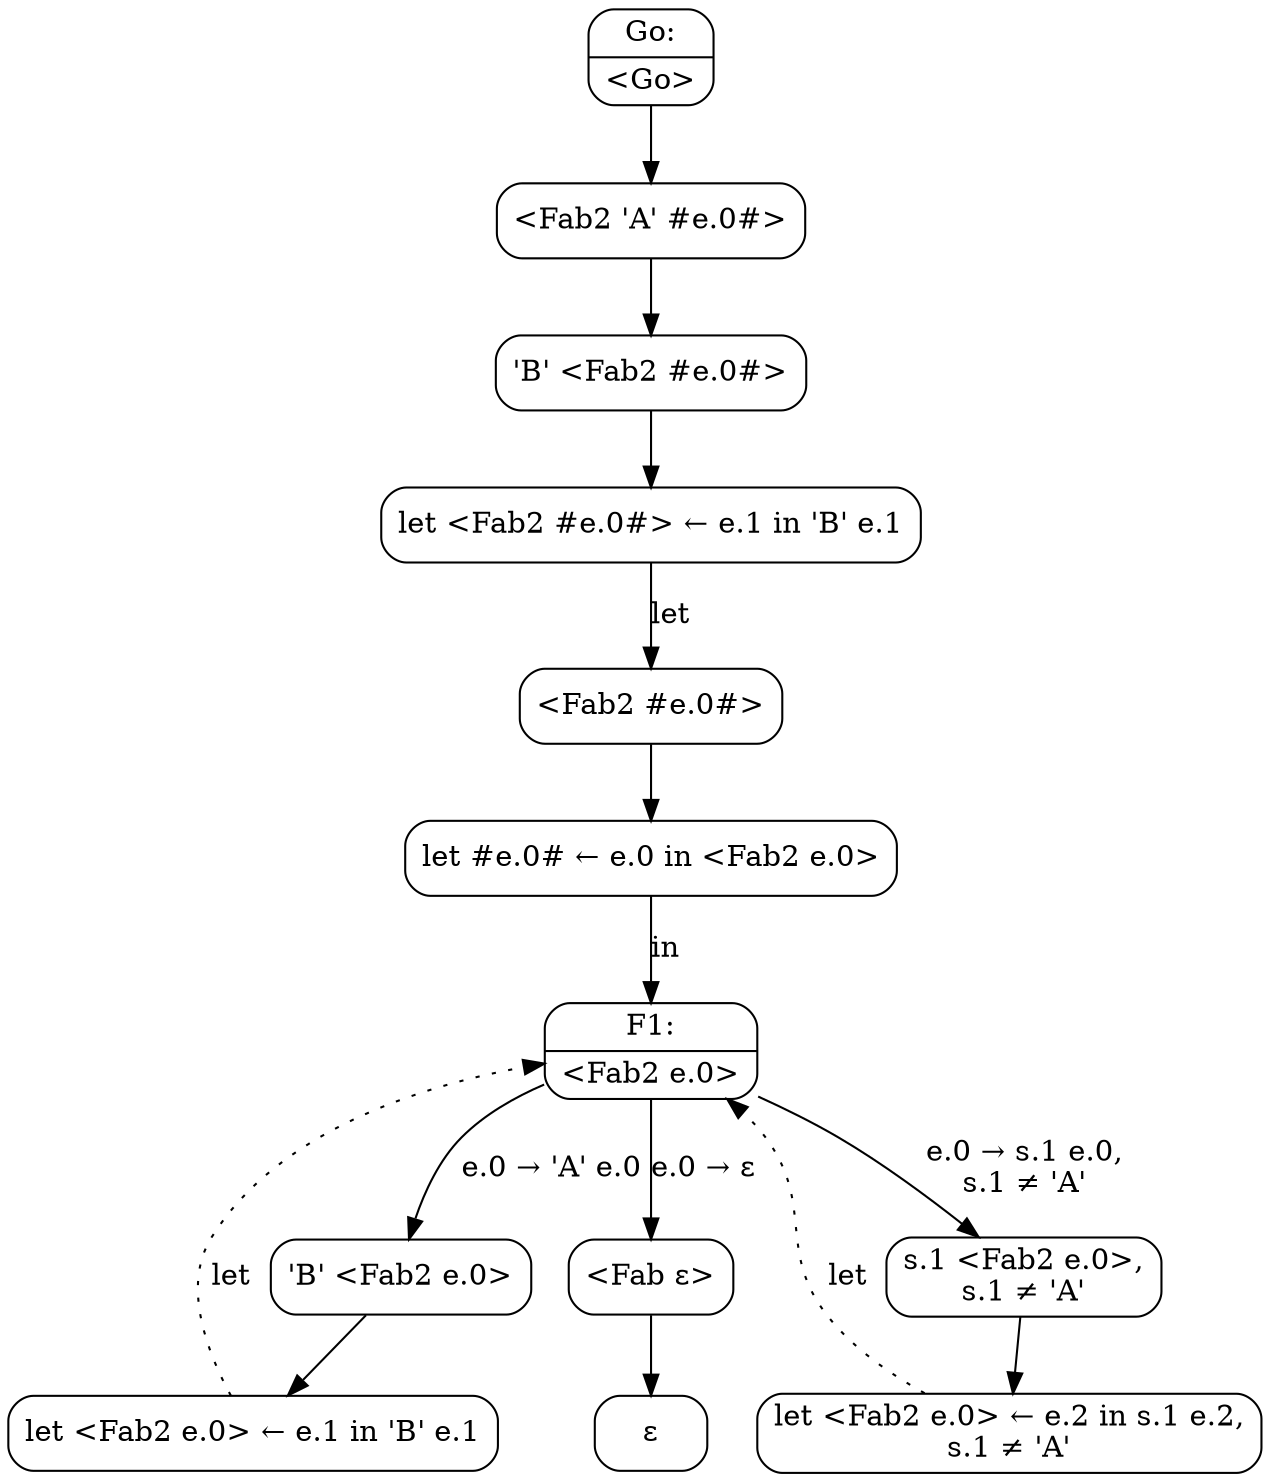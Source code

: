 digraph {
  node [shape=box, style=rounded];

  C0 [shape=record, label="{Go:|\<Go\>}"];
  C1 [label="<Fab2 'A' #e.0#>"];
  C0 -> C1;
  C1a1 [label="'B' <Fab2 #e.0#>"];
  C1 -> C1a1;
  C1a2 [label="let <Fab2 #e.0#> ← e.1 in 'B' e.1"];
  C1a1 -> C1a2;
  C1a3 [label="<Fab2 #e.0#>"];
  C1a2 -> C1a3 [label="let"];
  C2 [label="let #e.0# ← e.0 in <Fab2 e.0>"];
  C1a3 -> C2;
  C3 [shape=record, label="{F1:|\<Fab2 e.0\>}"];
  C2 -> C3 [label="in"];
  C4 [label="'B' <Fab2 e.0>"];
  C3 -> C4 [label="e.0 → 'A' e.0"];
  C5 [label="let <Fab2 e.0> ← e.1 in 'B' e.1"];
  C4 -> C5
  C5 -> C3 [label="let", style=dotted];
  C6 [label="s.1 <Fab2 e.0>,\ns.1 ≠ 'A'"];
  C3 -> C6 [label="e.0 → s.1 e.0,\ns.1 ≠ 'A'"];
  C7 [label="let <Fab2 e.0> ← e.2 in s.1 e.2,\ns.1 ≠ 'A'"];
  C6 -> C7;
  C7 -> C3 [label="let", style=dotted];
  C8 [label="<Fab ε>"];
  C3 -> C8 [label="e.0 → ε"];
  C9 [label="ε"];
  C8 -> C9;
}
